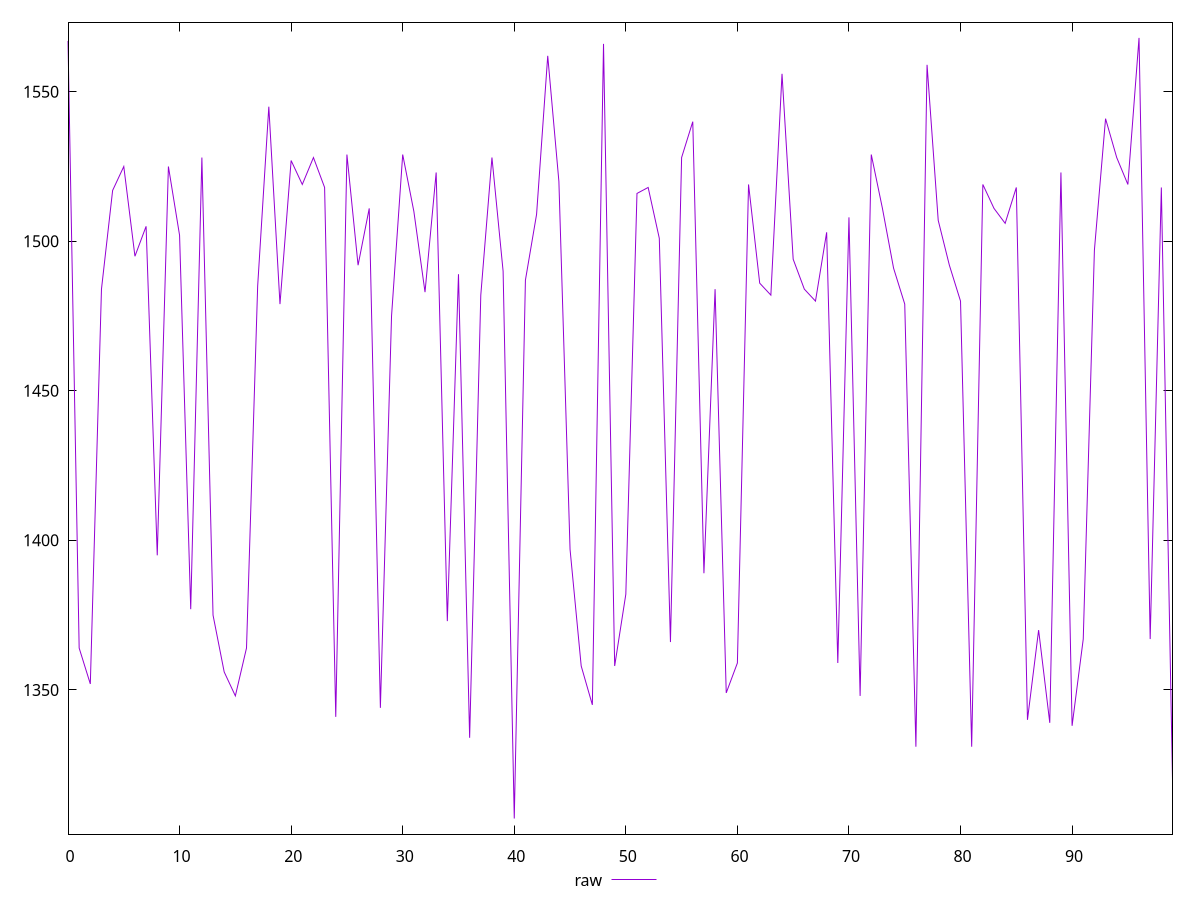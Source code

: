 reset

$raw <<EOF
0 1567
1 1364
2 1352
3 1484
4 1517
5 1525
6 1495
7 1505
8 1395
9 1525
10 1502
11 1377
12 1528
13 1375
14 1356
15 1348
16 1364
17 1485
18 1545
19 1479
20 1527
21 1519
22 1528
23 1518
24 1341
25 1529
26 1492
27 1511
28 1344
29 1475
30 1529
31 1510
32 1483
33 1523
34 1373
35 1489
36 1334
37 1482
38 1528
39 1490
40 1307
41 1487
42 1509
43 1562
44 1520
45 1397
46 1358
47 1345
48 1566
49 1358
50 1382
51 1516
52 1518
53 1501
54 1366
55 1528
56 1540
57 1389
58 1484
59 1349
60 1359
61 1519
62 1486
63 1482
64 1556
65 1494
66 1484
67 1480
68 1503
69 1359
70 1508
71 1348
72 1529
73 1511
74 1491
75 1479
76 1331
77 1559
78 1507
79 1492
80 1480
81 1331
82 1519
83 1511
84 1506
85 1518
86 1340
87 1370
88 1339
89 1523
90 1338
91 1367
92 1497
93 1541
94 1528
95 1519
96 1568
97 1367
98 1518
99 1320
EOF

set key outside below
set xrange [0:99]
set yrange [1301.78:1573.22]
set trange [1301.78:1573.22]
set terminal svg size 640, 500 enhanced background rgb 'white'
set output "report_00018_2021-02-10T15-25-16.877Z/render-blocking-resources/samples/pages/raw/values.svg"

plot $raw title "raw" with line

reset
